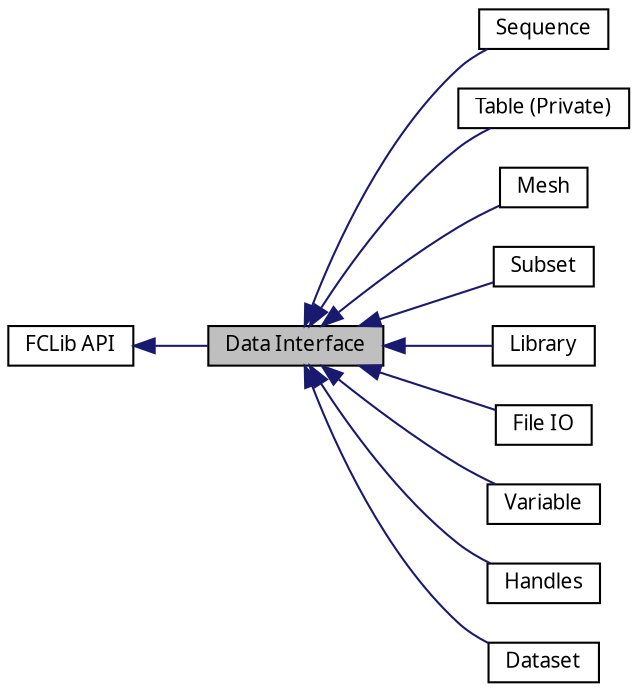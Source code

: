digraph structs
{
  edge [fontname="FreeSans.ttf",fontsize=8,labelfontname="FreeSans.ttf",labelfontsize=8];
  node [fontname="FreeSans.ttf",fontsize=10,shape=record];
rankdir=LR;
  Node5 [label="Sequence",height=0.2,width=0.4,color="black", fillcolor="white", style="filled",URL="$group__Sequence.html"];
  Node10 [label="Table (Private)",height=0.2,width=0.4,color="black", fillcolor="white", style="filled",URL="$group__PrivateTable.html"];
  Node6 [label="Mesh",height=0.2,width=0.4,color="black", fillcolor="white", style="filled",URL="$group__Mesh.html"];
  Node0 [label="Data Interface",height=0.2,width=0.4,color="black", fillcolor="grey75", style="filled" fontcolor="black"];
  Node7 [label="Subset",height=0.2,width=0.4,color="black", fillcolor="white", style="filled",URL="$group__Subset.html"];
  Node3 [label="Library",height=0.2,width=0.4,color="black", fillcolor="white", style="filled",URL="$group__Library.html"];
  Node9 [label="File IO",height=0.2,width=0.4,color="black", fillcolor="white", style="filled",URL="$group__FileIO.html"];
  Node8 [label="Variable",height=0.2,width=0.4,color="black", fillcolor="white", style="filled",URL="$group__Variable.html"];
  Node2 [label="Handles",height=0.2,width=0.4,color="black", fillcolor="white", style="filled",URL="$group__Handles.html"];
  Node1 [label="FCLib API",height=0.2,width=0.4,color="black", fillcolor="white", style="filled",URL="$group__API.html"];
  Node4 [label="Dataset",height=0.2,width=0.4,color="black", fillcolor="white", style="filled",URL="$group__Dataset.html"];
  Node1->Node0 [shape=plaintext, color="midnightblue", dir="back", style="solid"];
  Node0->Node2 [shape=plaintext, color="midnightblue", dir="back", style="solid"];
  Node0->Node3 [shape=plaintext, color="midnightblue", dir="back", style="solid"];
  Node0->Node4 [shape=plaintext, color="midnightblue", dir="back", style="solid"];
  Node0->Node5 [shape=plaintext, color="midnightblue", dir="back", style="solid"];
  Node0->Node6 [shape=plaintext, color="midnightblue", dir="back", style="solid"];
  Node0->Node7 [shape=plaintext, color="midnightblue", dir="back", style="solid"];
  Node0->Node8 [shape=plaintext, color="midnightblue", dir="back", style="solid"];
  Node0->Node9 [shape=plaintext, color="midnightblue", dir="back", style="solid"];
  Node0->Node10 [shape=plaintext, color="midnightblue", dir="back", style="solid"];
}
